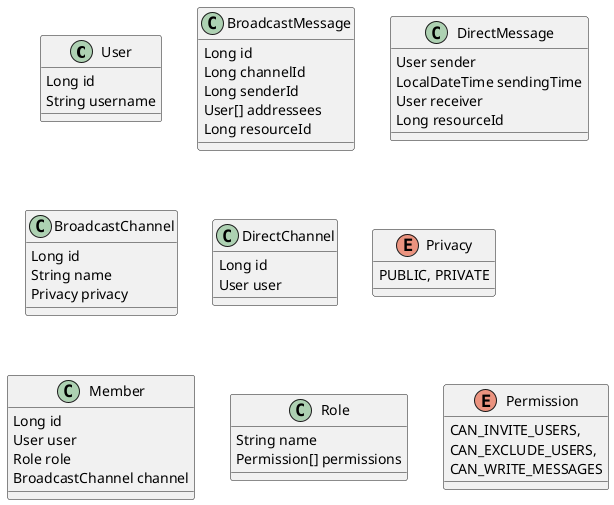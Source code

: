 @startuml


class User {
    Long id
    String username
}

class BroadcastMessage {
    Long id
    Long channelId
    Long senderId
    User[] addressees
    Long resourceId
}

class DirectMessage {
    User sender
    LocalDateTime sendingTime
    User receiver
    Long resourceId
}

class BroadcastChannel {
    Long id
    String name
    Privacy privacy
}

class DirectChannel {
    Long id
    User user
}

enum Privacy {
    PUBLIC, PRIVATE
}

class Member {
    Long id
    User user
    Role role
    BroadcastChannel channel
}

class Role {
    String name
    Permission[] permissions
}

enum Permission {
    CAN_INVITE_USERS,
    CAN_EXCLUDE_USERS,
    CAN_WRITE_MESSAGES
}

@enduml